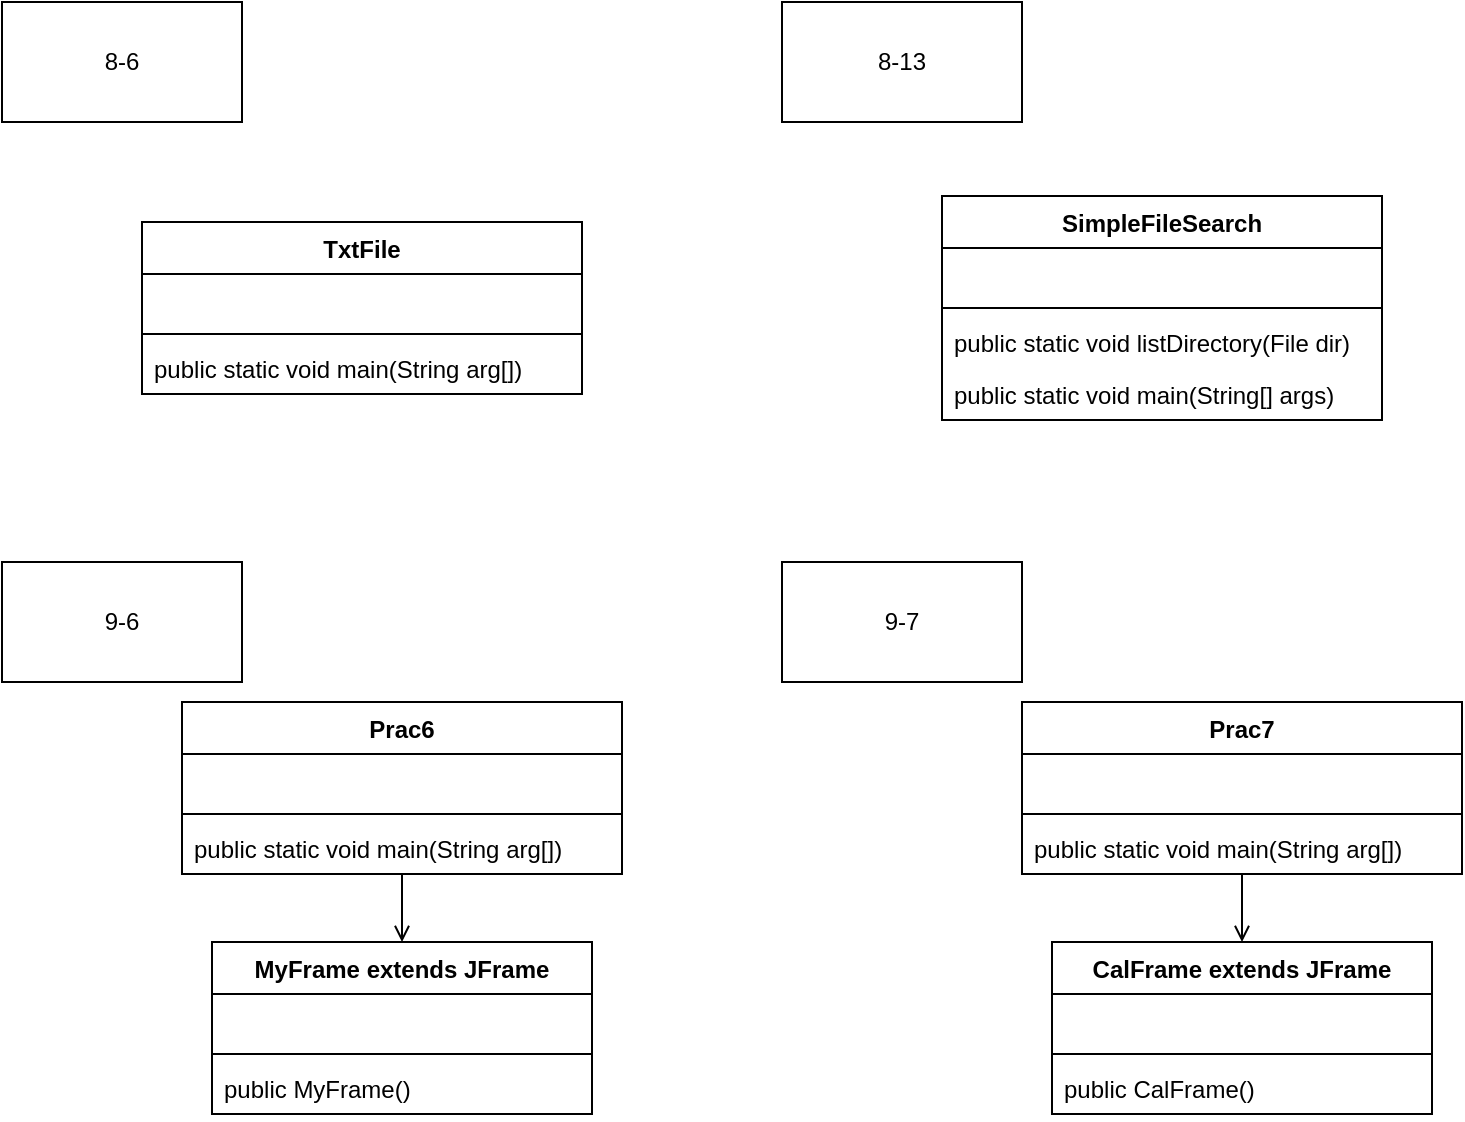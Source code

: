 <mxfile version="14.6.6" type="github">
  <diagram id="DwwnP786unqnGnyiKmdj" name="페이지-1">
    <mxGraphModel dx="948" dy="664" grid="1" gridSize="10" guides="1" tooltips="1" connect="1" arrows="1" fold="1" page="1" pageScale="1" pageWidth="827" pageHeight="1169" math="0" shadow="0">
      <root>
        <mxCell id="0" />
        <mxCell id="1" parent="0" />
        <mxCell id="6s9-Ksz4KZom9Ue0ymEC-1" value="TxtFile" style="swimlane;fontStyle=1;align=center;verticalAlign=top;childLayout=stackLayout;horizontal=1;startSize=26;horizontalStack=0;resizeParent=1;resizeParentMax=0;resizeLast=0;collapsible=1;marginBottom=0;" vertex="1" parent="1">
          <mxGeometry x="70" y="110" width="220" height="86" as="geometry" />
        </mxCell>
        <mxCell id="6s9-Ksz4KZom9Ue0ymEC-2" value=" " style="text;strokeColor=none;fillColor=none;align=left;verticalAlign=top;spacingLeft=4;spacingRight=4;overflow=hidden;rotatable=0;points=[[0,0.5],[1,0.5]];portConstraint=eastwest;" vertex="1" parent="6s9-Ksz4KZom9Ue0ymEC-1">
          <mxGeometry y="26" width="220" height="26" as="geometry" />
        </mxCell>
        <mxCell id="6s9-Ksz4KZom9Ue0ymEC-3" value="" style="line;strokeWidth=1;fillColor=none;align=left;verticalAlign=middle;spacingTop=-1;spacingLeft=3;spacingRight=3;rotatable=0;labelPosition=right;points=[];portConstraint=eastwest;" vertex="1" parent="6s9-Ksz4KZom9Ue0ymEC-1">
          <mxGeometry y="52" width="220" height="8" as="geometry" />
        </mxCell>
        <mxCell id="6s9-Ksz4KZom9Ue0ymEC-4" value="public static void main(String arg[])" style="text;strokeColor=none;fillColor=none;align=left;verticalAlign=top;spacingLeft=4;spacingRight=4;overflow=hidden;rotatable=0;points=[[0,0.5],[1,0.5]];portConstraint=eastwest;" vertex="1" parent="6s9-Ksz4KZom9Ue0ymEC-1">
          <mxGeometry y="60" width="220" height="26" as="geometry" />
        </mxCell>
        <mxCell id="6s9-Ksz4KZom9Ue0ymEC-5" value="8-6" style="rounded=0;whiteSpace=wrap;html=1;" vertex="1" parent="1">
          <mxGeometry width="120" height="60" as="geometry" />
        </mxCell>
        <mxCell id="6s9-Ksz4KZom9Ue0ymEC-6" value="8-13" style="rounded=0;whiteSpace=wrap;html=1;" vertex="1" parent="1">
          <mxGeometry x="390" width="120" height="60" as="geometry" />
        </mxCell>
        <mxCell id="6s9-Ksz4KZom9Ue0ymEC-7" value="SimpleFileSearch" style="swimlane;fontStyle=1;align=center;verticalAlign=top;childLayout=stackLayout;horizontal=1;startSize=26;horizontalStack=0;resizeParent=1;resizeParentMax=0;resizeLast=0;collapsible=1;marginBottom=0;" vertex="1" parent="1">
          <mxGeometry x="470" y="97" width="220" height="112" as="geometry" />
        </mxCell>
        <mxCell id="6s9-Ksz4KZom9Ue0ymEC-8" value=" " style="text;strokeColor=none;fillColor=none;align=left;verticalAlign=top;spacingLeft=4;spacingRight=4;overflow=hidden;rotatable=0;points=[[0,0.5],[1,0.5]];portConstraint=eastwest;" vertex="1" parent="6s9-Ksz4KZom9Ue0ymEC-7">
          <mxGeometry y="26" width="220" height="26" as="geometry" />
        </mxCell>
        <mxCell id="6s9-Ksz4KZom9Ue0ymEC-9" value="" style="line;strokeWidth=1;fillColor=none;align=left;verticalAlign=middle;spacingTop=-1;spacingLeft=3;spacingRight=3;rotatable=0;labelPosition=right;points=[];portConstraint=eastwest;" vertex="1" parent="6s9-Ksz4KZom9Ue0ymEC-7">
          <mxGeometry y="52" width="220" height="8" as="geometry" />
        </mxCell>
        <mxCell id="6s9-Ksz4KZom9Ue0ymEC-10" value="public static void listDirectory(File dir)" style="text;strokeColor=none;fillColor=none;align=left;verticalAlign=top;spacingLeft=4;spacingRight=4;overflow=hidden;rotatable=0;points=[[0,0.5],[1,0.5]];portConstraint=eastwest;" vertex="1" parent="6s9-Ksz4KZom9Ue0ymEC-7">
          <mxGeometry y="60" width="220" height="26" as="geometry" />
        </mxCell>
        <mxCell id="6s9-Ksz4KZom9Ue0ymEC-11" value="public static void main(String[] args)" style="text;strokeColor=none;fillColor=none;align=left;verticalAlign=top;spacingLeft=4;spacingRight=4;overflow=hidden;rotatable=0;points=[[0,0.5],[1,0.5]];portConstraint=eastwest;" vertex="1" parent="6s9-Ksz4KZom9Ue0ymEC-7">
          <mxGeometry y="86" width="220" height="26" as="geometry" />
        </mxCell>
        <mxCell id="6s9-Ksz4KZom9Ue0ymEC-12" value="9-6" style="rounded=0;whiteSpace=wrap;html=1;" vertex="1" parent="1">
          <mxGeometry y="280" width="120" height="60" as="geometry" />
        </mxCell>
        <mxCell id="6s9-Ksz4KZom9Ue0ymEC-21" style="edgeStyle=orthogonalEdgeStyle;rounded=0;orthogonalLoop=1;jettySize=auto;html=1;entryX=0.5;entryY=0;entryDx=0;entryDy=0;endArrow=open;endFill=0;" edge="1" parent="1" source="6s9-Ksz4KZom9Ue0ymEC-13" target="6s9-Ksz4KZom9Ue0ymEC-17">
          <mxGeometry relative="1" as="geometry" />
        </mxCell>
        <mxCell id="6s9-Ksz4KZom9Ue0ymEC-13" value="Prac6" style="swimlane;fontStyle=1;align=center;verticalAlign=top;childLayout=stackLayout;horizontal=1;startSize=26;horizontalStack=0;resizeParent=1;resizeParentMax=0;resizeLast=0;collapsible=1;marginBottom=0;" vertex="1" parent="1">
          <mxGeometry x="90" y="350" width="220" height="86" as="geometry" />
        </mxCell>
        <mxCell id="6s9-Ksz4KZom9Ue0ymEC-14" value=" " style="text;strokeColor=none;fillColor=none;align=left;verticalAlign=top;spacingLeft=4;spacingRight=4;overflow=hidden;rotatable=0;points=[[0,0.5],[1,0.5]];portConstraint=eastwest;" vertex="1" parent="6s9-Ksz4KZom9Ue0ymEC-13">
          <mxGeometry y="26" width="220" height="26" as="geometry" />
        </mxCell>
        <mxCell id="6s9-Ksz4KZom9Ue0ymEC-15" value="" style="line;strokeWidth=1;fillColor=none;align=left;verticalAlign=middle;spacingTop=-1;spacingLeft=3;spacingRight=3;rotatable=0;labelPosition=right;points=[];portConstraint=eastwest;" vertex="1" parent="6s9-Ksz4KZom9Ue0ymEC-13">
          <mxGeometry y="52" width="220" height="8" as="geometry" />
        </mxCell>
        <mxCell id="6s9-Ksz4KZom9Ue0ymEC-16" value="public static void main(String arg[])" style="text;strokeColor=none;fillColor=none;align=left;verticalAlign=top;spacingLeft=4;spacingRight=4;overflow=hidden;rotatable=0;points=[[0,0.5],[1,0.5]];portConstraint=eastwest;" vertex="1" parent="6s9-Ksz4KZom9Ue0ymEC-13">
          <mxGeometry y="60" width="220" height="26" as="geometry" />
        </mxCell>
        <mxCell id="6s9-Ksz4KZom9Ue0ymEC-17" value="MyFrame extends JFrame" style="swimlane;fontStyle=1;align=center;verticalAlign=top;childLayout=stackLayout;horizontal=1;startSize=26;horizontalStack=0;resizeParent=1;resizeParentMax=0;resizeLast=0;collapsible=1;marginBottom=0;" vertex="1" parent="1">
          <mxGeometry x="105" y="470" width="190" height="86" as="geometry" />
        </mxCell>
        <mxCell id="6s9-Ksz4KZom9Ue0ymEC-18" value=" " style="text;strokeColor=none;fillColor=none;align=left;verticalAlign=top;spacingLeft=4;spacingRight=4;overflow=hidden;rotatable=0;points=[[0,0.5],[1,0.5]];portConstraint=eastwest;" vertex="1" parent="6s9-Ksz4KZom9Ue0ymEC-17">
          <mxGeometry y="26" width="190" height="26" as="geometry" />
        </mxCell>
        <mxCell id="6s9-Ksz4KZom9Ue0ymEC-19" value="" style="line;strokeWidth=1;fillColor=none;align=left;verticalAlign=middle;spacingTop=-1;spacingLeft=3;spacingRight=3;rotatable=0;labelPosition=right;points=[];portConstraint=eastwest;" vertex="1" parent="6s9-Ksz4KZom9Ue0ymEC-17">
          <mxGeometry y="52" width="190" height="8" as="geometry" />
        </mxCell>
        <mxCell id="6s9-Ksz4KZom9Ue0ymEC-20" value="public MyFrame()" style="text;strokeColor=none;fillColor=none;align=left;verticalAlign=top;spacingLeft=4;spacingRight=4;overflow=hidden;rotatable=0;points=[[0,0.5],[1,0.5]];portConstraint=eastwest;" vertex="1" parent="6s9-Ksz4KZom9Ue0ymEC-17">
          <mxGeometry y="60" width="190" height="26" as="geometry" />
        </mxCell>
        <mxCell id="6s9-Ksz4KZom9Ue0ymEC-22" style="edgeStyle=orthogonalEdgeStyle;rounded=0;orthogonalLoop=1;jettySize=auto;html=1;entryX=0.5;entryY=0;entryDx=0;entryDy=0;endArrow=open;endFill=0;" edge="1" parent="1" source="6s9-Ksz4KZom9Ue0ymEC-23" target="6s9-Ksz4KZom9Ue0ymEC-27">
          <mxGeometry relative="1" as="geometry" />
        </mxCell>
        <mxCell id="6s9-Ksz4KZom9Ue0ymEC-23" value="Prac7" style="swimlane;fontStyle=1;align=center;verticalAlign=top;childLayout=stackLayout;horizontal=1;startSize=26;horizontalStack=0;resizeParent=1;resizeParentMax=0;resizeLast=0;collapsible=1;marginBottom=0;" vertex="1" parent="1">
          <mxGeometry x="510" y="350" width="220" height="86" as="geometry" />
        </mxCell>
        <mxCell id="6s9-Ksz4KZom9Ue0ymEC-24" value=" " style="text;strokeColor=none;fillColor=none;align=left;verticalAlign=top;spacingLeft=4;spacingRight=4;overflow=hidden;rotatable=0;points=[[0,0.5],[1,0.5]];portConstraint=eastwest;" vertex="1" parent="6s9-Ksz4KZom9Ue0ymEC-23">
          <mxGeometry y="26" width="220" height="26" as="geometry" />
        </mxCell>
        <mxCell id="6s9-Ksz4KZom9Ue0ymEC-25" value="" style="line;strokeWidth=1;fillColor=none;align=left;verticalAlign=middle;spacingTop=-1;spacingLeft=3;spacingRight=3;rotatable=0;labelPosition=right;points=[];portConstraint=eastwest;" vertex="1" parent="6s9-Ksz4KZom9Ue0ymEC-23">
          <mxGeometry y="52" width="220" height="8" as="geometry" />
        </mxCell>
        <mxCell id="6s9-Ksz4KZom9Ue0ymEC-26" value="public static void main(String arg[])" style="text;strokeColor=none;fillColor=none;align=left;verticalAlign=top;spacingLeft=4;spacingRight=4;overflow=hidden;rotatable=0;points=[[0,0.5],[1,0.5]];portConstraint=eastwest;" vertex="1" parent="6s9-Ksz4KZom9Ue0ymEC-23">
          <mxGeometry y="60" width="220" height="26" as="geometry" />
        </mxCell>
        <mxCell id="6s9-Ksz4KZom9Ue0ymEC-27" value="CalFrame extends JFrame" style="swimlane;fontStyle=1;align=center;verticalAlign=top;childLayout=stackLayout;horizontal=1;startSize=26;horizontalStack=0;resizeParent=1;resizeParentMax=0;resizeLast=0;collapsible=1;marginBottom=0;" vertex="1" parent="1">
          <mxGeometry x="525" y="470" width="190" height="86" as="geometry" />
        </mxCell>
        <mxCell id="6s9-Ksz4KZom9Ue0ymEC-28" value=" " style="text;strokeColor=none;fillColor=none;align=left;verticalAlign=top;spacingLeft=4;spacingRight=4;overflow=hidden;rotatable=0;points=[[0,0.5],[1,0.5]];portConstraint=eastwest;" vertex="1" parent="6s9-Ksz4KZom9Ue0ymEC-27">
          <mxGeometry y="26" width="190" height="26" as="geometry" />
        </mxCell>
        <mxCell id="6s9-Ksz4KZom9Ue0ymEC-29" value="" style="line;strokeWidth=1;fillColor=none;align=left;verticalAlign=middle;spacingTop=-1;spacingLeft=3;spacingRight=3;rotatable=0;labelPosition=right;points=[];portConstraint=eastwest;" vertex="1" parent="6s9-Ksz4KZom9Ue0ymEC-27">
          <mxGeometry y="52" width="190" height="8" as="geometry" />
        </mxCell>
        <mxCell id="6s9-Ksz4KZom9Ue0ymEC-30" value="public CalFrame()" style="text;strokeColor=none;fillColor=none;align=left;verticalAlign=top;spacingLeft=4;spacingRight=4;overflow=hidden;rotatable=0;points=[[0,0.5],[1,0.5]];portConstraint=eastwest;fontStyle=0" vertex="1" parent="6s9-Ksz4KZom9Ue0ymEC-27">
          <mxGeometry y="60" width="190" height="26" as="geometry" />
        </mxCell>
        <mxCell id="6s9-Ksz4KZom9Ue0ymEC-31" value="9-7" style="rounded=0;whiteSpace=wrap;html=1;" vertex="1" parent="1">
          <mxGeometry x="390" y="280" width="120" height="60" as="geometry" />
        </mxCell>
      </root>
    </mxGraphModel>
  </diagram>
</mxfile>

